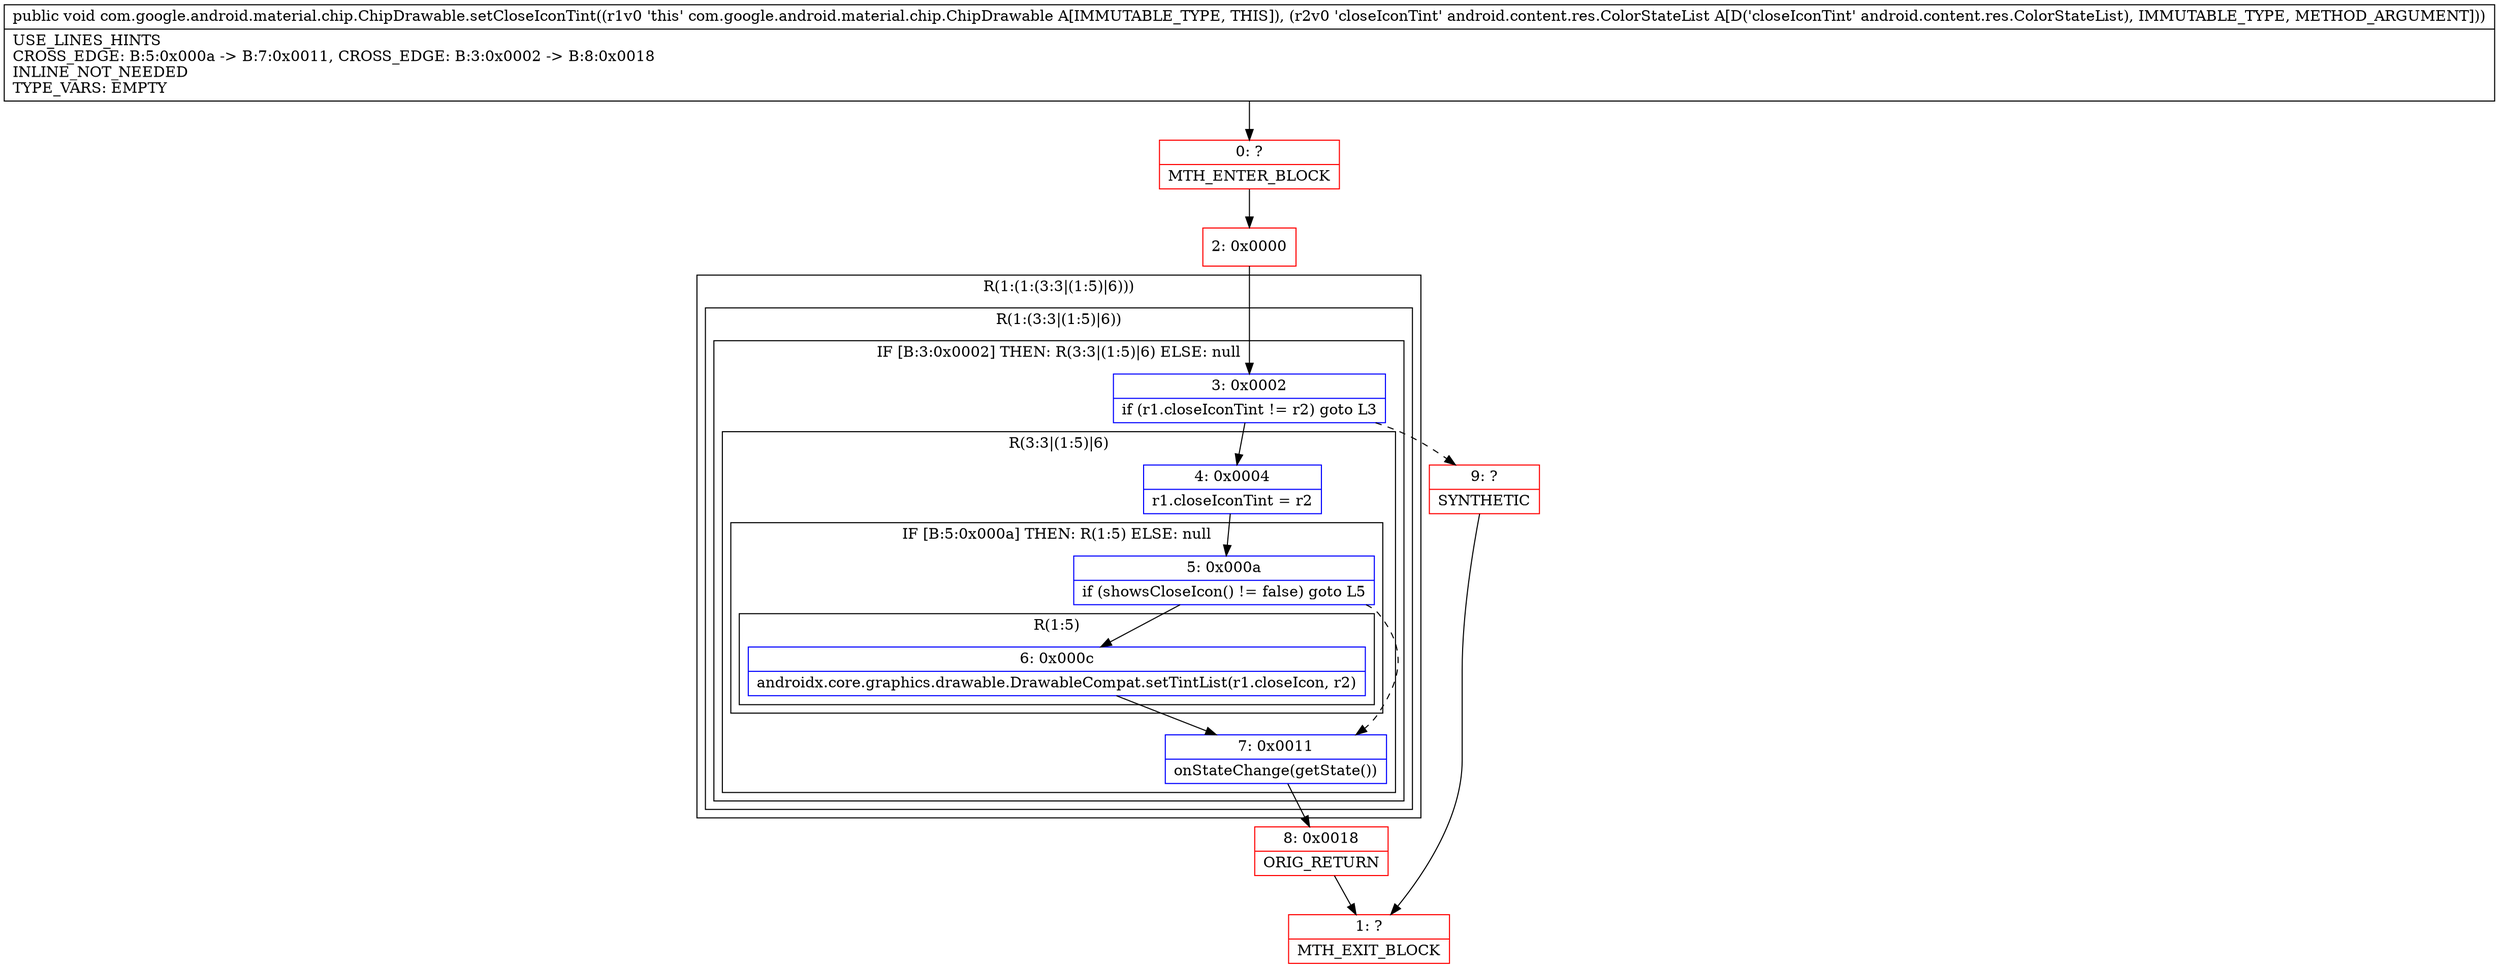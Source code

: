 digraph "CFG forcom.google.android.material.chip.ChipDrawable.setCloseIconTint(Landroid\/content\/res\/ColorStateList;)V" {
subgraph cluster_Region_1459042558 {
label = "R(1:(1:(3:3|(1:5)|6)))";
node [shape=record,color=blue];
subgraph cluster_Region_1062963097 {
label = "R(1:(3:3|(1:5)|6))";
node [shape=record,color=blue];
subgraph cluster_IfRegion_1859156680 {
label = "IF [B:3:0x0002] THEN: R(3:3|(1:5)|6) ELSE: null";
node [shape=record,color=blue];
Node_3 [shape=record,label="{3\:\ 0x0002|if (r1.closeIconTint != r2) goto L3\l}"];
subgraph cluster_Region_7880337 {
label = "R(3:3|(1:5)|6)";
node [shape=record,color=blue];
Node_4 [shape=record,label="{4\:\ 0x0004|r1.closeIconTint = r2\l}"];
subgraph cluster_IfRegion_1864881832 {
label = "IF [B:5:0x000a] THEN: R(1:5) ELSE: null";
node [shape=record,color=blue];
Node_5 [shape=record,label="{5\:\ 0x000a|if (showsCloseIcon() != false) goto L5\l}"];
subgraph cluster_Region_203678618 {
label = "R(1:5)";
node [shape=record,color=blue];
Node_6 [shape=record,label="{6\:\ 0x000c|androidx.core.graphics.drawable.DrawableCompat.setTintList(r1.closeIcon, r2)\l}"];
}
}
Node_7 [shape=record,label="{7\:\ 0x0011|onStateChange(getState())\l}"];
}
}
}
}
Node_0 [shape=record,color=red,label="{0\:\ ?|MTH_ENTER_BLOCK\l}"];
Node_2 [shape=record,color=red,label="{2\:\ 0x0000}"];
Node_8 [shape=record,color=red,label="{8\:\ 0x0018|ORIG_RETURN\l}"];
Node_1 [shape=record,color=red,label="{1\:\ ?|MTH_EXIT_BLOCK\l}"];
Node_9 [shape=record,color=red,label="{9\:\ ?|SYNTHETIC\l}"];
MethodNode[shape=record,label="{public void com.google.android.material.chip.ChipDrawable.setCloseIconTint((r1v0 'this' com.google.android.material.chip.ChipDrawable A[IMMUTABLE_TYPE, THIS]), (r2v0 'closeIconTint' android.content.res.ColorStateList A[D('closeIconTint' android.content.res.ColorStateList), IMMUTABLE_TYPE, METHOD_ARGUMENT]))  | USE_LINES_HINTS\lCROSS_EDGE: B:5:0x000a \-\> B:7:0x0011, CROSS_EDGE: B:3:0x0002 \-\> B:8:0x0018\lINLINE_NOT_NEEDED\lTYPE_VARS: EMPTY\l}"];
MethodNode -> Node_0;Node_3 -> Node_4;
Node_3 -> Node_9[style=dashed];
Node_4 -> Node_5;
Node_5 -> Node_6;
Node_5 -> Node_7[style=dashed];
Node_6 -> Node_7;
Node_7 -> Node_8;
Node_0 -> Node_2;
Node_2 -> Node_3;
Node_8 -> Node_1;
Node_9 -> Node_1;
}

